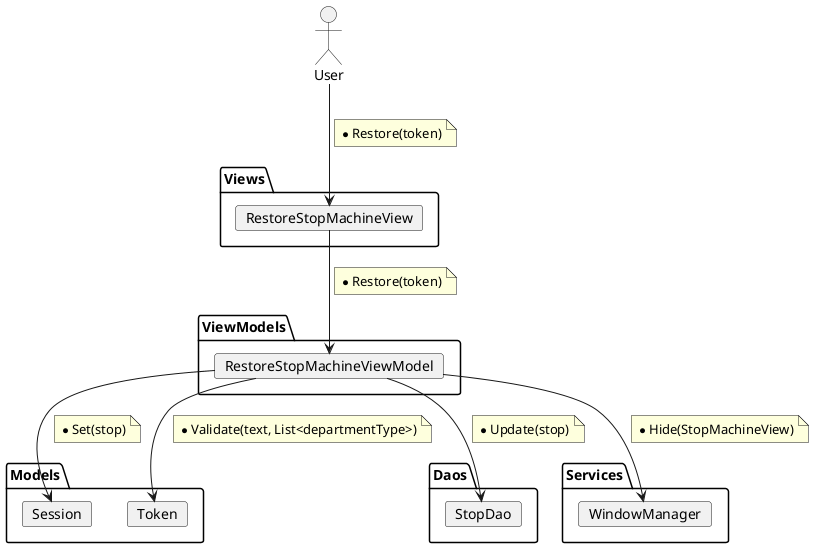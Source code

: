 @startuml RestoreStopMachine Collab

package Models {
    card Session
    card Token
}

package Daos {
    card StopDao
}

package Services {
    card WindowManager
}

package ViewModels {
    card RestoreStopMachineViewModel
    
    RestoreStopMachineViewModel --> Session
        note on link
            * Set(stop)
        end note
    RestoreStopMachineViewModel --> StopDao
        note on link
            * Update(stop)
        end note
    RestoreStopMachineViewModel --> WindowManager
        note on link
            * Hide(StopMachineView)
        end note
    RestoreStopMachineViewModel --> Token
        note on link
            * Validate(text, List<departmentType>)
        end note
}

package Views {
    card RestoreStopMachineView
    
    RestoreStopMachineView --> RestoreStopMachineViewModel
        note on link
            * Restore(token)
        end note
}

:User: --> RestoreStopMachineView
    note on link
        * Restore(token)
    end note
@enduml